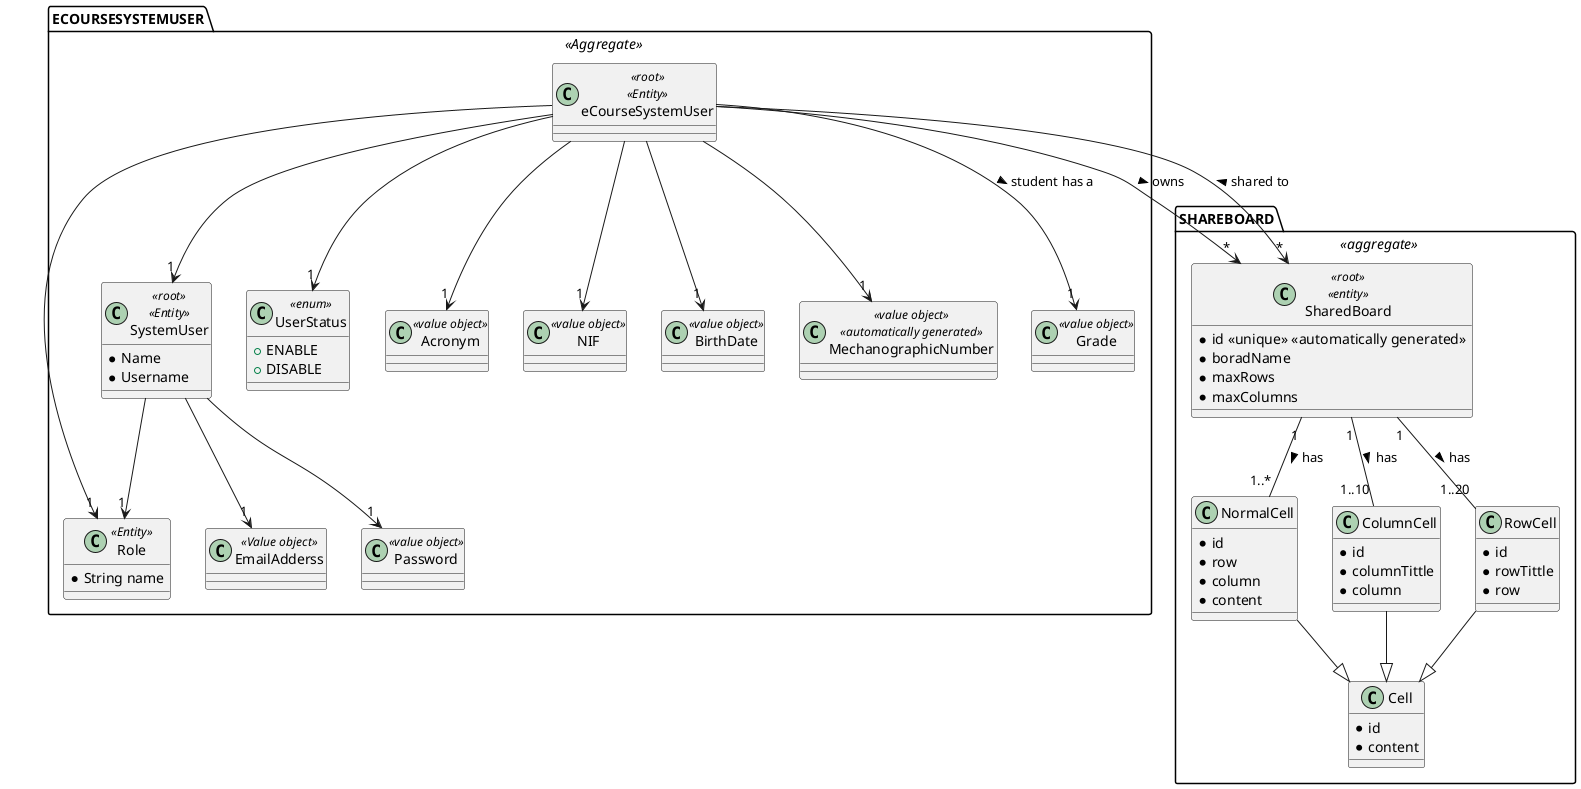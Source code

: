 @startuml
'https://plantuml.com/sequence-diagram


package "ECOURSESYSTEMUSER" <<Aggregate>> {

    class SystemUser <<root>> <<Entity>> {
        * Name
        * Username
    }

    class eCourseSystemUser <<root>> <<Entity>> {

    }

    class EmailAdderss <<Value object>>

    class Role <<Entity>> {
        * String name
    }

    class UserStatus <<enum>> {
        + ENABLE
        + DISABLE
    }

    class Password <<value object>>

    class Acronym <<value object>>

    class NIF <<value object>>

    class BirthDate <<value object>>

    class MechanographicNumber <<value object>> <<automatically generated>>

    class Grade <<value object>>

}


package "SHAREBOARD" <<aggregate>> {
    class SharedBoard <<root>> <<entity>> {
        * id <<unique>> <<automatically generated>>
        * boradName
        * maxRows
        * maxColumns
    }

    class Cell {
        * id
        * content
    }

    class NormalCell {
        * id
        * row
        * column
        * content
    }

    class ColumnCell {
        * id
        * columnTittle
        * column
    }

    class RowCell {
        * id
        * rowTittle
        * row
    }
}


'Relationships

SystemUser --> "1" EmailAdderss
SystemUser --> "1" Password
SystemUser --> "1" Role

eCourseSystemUser --> "1" SystemUser
eCourseSystemUser --> "1" Role
eCourseSystemUser --> "1" UserStatus
eCourseSystemUser --> "1" Acronym
eCourseSystemUser --> "1" NIF
eCourseSystemUser --> "1" BirthDate
eCourseSystemUser --> "1" MechanographicNumber
eCourseSystemUser --> "1" Grade : student has a >
eCourseSystemUser --> "*" SharedBoard : owns >
eCourseSystemUser --> "*" SharedBoard : shared to <
SharedBoard "1" -- "1..20" RowCell : has >
SharedBoard "1" -- "1..10" ColumnCell : has >
SharedBoard "1" -- "1..*" NormalCell : has >
NormalCell --|> Cell
ColumnCell --|> Cell
RowCell --|> Cell




@enduml